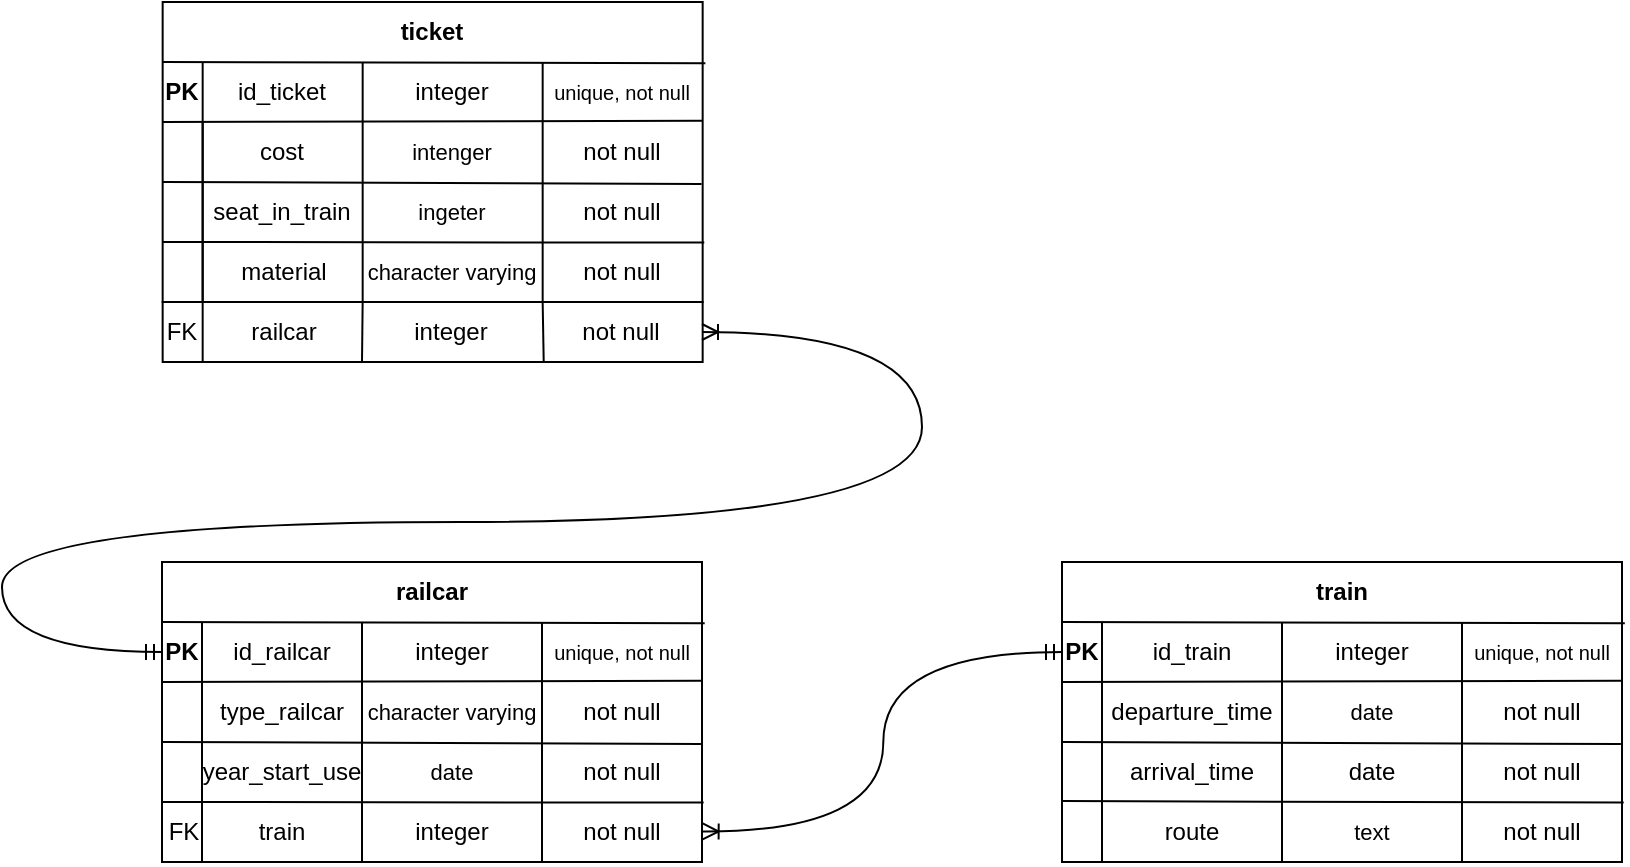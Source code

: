 <mxfile version="20.3.7" type="device"><diagram id="gQiFBLAHBLIhCvb7nNiL" name="Page-1"><mxGraphModel dx="1185" dy="628" grid="1" gridSize="10" guides="1" tooltips="1" connect="1" arrows="1" fold="1" page="1" pageScale="1" pageWidth="827" pageHeight="1169" math="0" shadow="0"><root><mxCell id="0"/><mxCell id="1" parent="0"/><mxCell id="5uEjQwdNtYrOnMrNZGGL-101" value="" style="rounded=0;whiteSpace=wrap;html=1;" parent="1" vertex="1"><mxGeometry x="210.33" y="90" width="270" height="150" as="geometry"/></mxCell><mxCell id="5uEjQwdNtYrOnMrNZGGL-102" value="" style="endArrow=none;html=1;entryX=0;entryY=0.25;entryDx=0;entryDy=0;exitX=1;exitY=0.396;exitDx=0;exitDy=0;exitPerimeter=0;" parent="1" source="5uEjQwdNtYrOnMrNZGGL-101" edge="1"><mxGeometry width="50" height="50" relative="1" as="geometry"><mxPoint x="390.33" y="150" as="sourcePoint"/><mxPoint x="210.33" y="150" as="targetPoint"/></mxGeometry></mxCell><mxCell id="5uEjQwdNtYrOnMrNZGGL-103" value="" style="endArrow=none;html=1;entryX=0;entryY=0.25;entryDx=0;entryDy=0;exitX=0.998;exitY=0.607;exitDx=0;exitDy=0;exitPerimeter=0;" parent="1" source="5uEjQwdNtYrOnMrNZGGL-101" edge="1"><mxGeometry width="50" height="50" relative="1" as="geometry"><mxPoint x="390.33" y="180" as="sourcePoint"/><mxPoint x="210.33" y="180" as="targetPoint"/></mxGeometry></mxCell><mxCell id="5uEjQwdNtYrOnMrNZGGL-104" value="" style="endArrow=none;html=1;entryX=0;entryY=0.25;entryDx=0;entryDy=0;exitX=1.003;exitY=0.802;exitDx=0;exitDy=0;exitPerimeter=0;" parent="1" source="5uEjQwdNtYrOnMrNZGGL-101" edge="1"><mxGeometry width="50" height="50" relative="1" as="geometry"><mxPoint x="390.33" y="210" as="sourcePoint"/><mxPoint x="210.33" y="210" as="targetPoint"/></mxGeometry></mxCell><mxCell id="5uEjQwdNtYrOnMrNZGGL-105" value="" style="endArrow=none;html=1;entryX=0;entryY=0.25;entryDx=0;entryDy=0;exitX=1.005;exitY=0.204;exitDx=0;exitDy=0;exitPerimeter=0;" parent="1" source="5uEjQwdNtYrOnMrNZGGL-101" edge="1"><mxGeometry width="50" height="50" relative="1" as="geometry"><mxPoint x="390.33" y="120" as="sourcePoint"/><mxPoint x="210.33" y="120" as="targetPoint"/></mxGeometry></mxCell><mxCell id="5uEjQwdNtYrOnMrNZGGL-106" value="" style="endArrow=none;html=1;" parent="1" edge="1"><mxGeometry width="50" height="50" relative="1" as="geometry"><mxPoint x="230.33" y="240" as="sourcePoint"/><mxPoint x="230.33" y="120" as="targetPoint"/></mxGeometry></mxCell><mxCell id="5uEjQwdNtYrOnMrNZGGL-107" value="" style="endArrow=none;html=1;" parent="1" edge="1"><mxGeometry width="50" height="50" relative="1" as="geometry"><mxPoint x="310.33" y="240" as="sourcePoint"/><mxPoint x="310.33" y="120" as="targetPoint"/></mxGeometry></mxCell><mxCell id="5uEjQwdNtYrOnMrNZGGL-108" value="" style="endArrow=none;html=1;" parent="1" edge="1"><mxGeometry width="50" height="50" relative="1" as="geometry"><mxPoint x="400.33" y="240" as="sourcePoint"/><mxPoint x="400.33" y="120" as="targetPoint"/></mxGeometry></mxCell><mxCell id="5uEjQwdNtYrOnMrNZGGL-109" value="ticket" style="text;html=1;strokeColor=none;fillColor=none;align=center;verticalAlign=middle;whiteSpace=wrap;rounded=0;fontStyle=1" parent="1" vertex="1"><mxGeometry x="210.0" y="90" width="270" height="30" as="geometry"/></mxCell><mxCell id="5uEjQwdNtYrOnMrNZGGL-110" value="PK" style="text;html=1;strokeColor=none;fillColor=none;align=center;verticalAlign=middle;whiteSpace=wrap;rounded=0;fontStyle=1" parent="1" vertex="1"><mxGeometry x="210.33" y="120" width="20" height="30" as="geometry"/></mxCell><mxCell id="5uEjQwdNtYrOnMrNZGGL-111" value="id_ticket" style="text;html=1;strokeColor=none;fillColor=none;align=center;verticalAlign=middle;whiteSpace=wrap;rounded=0;" parent="1" vertex="1"><mxGeometry x="230.33" y="120" width="80" height="30" as="geometry"/></mxCell><mxCell id="5uEjQwdNtYrOnMrNZGGL-112" value="integer" style="text;html=1;strokeColor=none;fillColor=none;align=center;verticalAlign=middle;whiteSpace=wrap;rounded=0;" parent="1" vertex="1"><mxGeometry x="310.33" y="120" width="90" height="30" as="geometry"/></mxCell><mxCell id="5uEjQwdNtYrOnMrNZGGL-113" value="&lt;font style=&quot;font-size: 10px&quot;&gt;unique, not null&lt;/font&gt;" style="text;html=1;strokeColor=none;fillColor=none;align=center;verticalAlign=middle;whiteSpace=wrap;rounded=0;" parent="1" vertex="1"><mxGeometry x="400.33" y="120" width="80" height="30" as="geometry"/></mxCell><mxCell id="5uEjQwdNtYrOnMrNZGGL-114" value="cost" style="text;html=1;strokeColor=none;fillColor=none;align=center;verticalAlign=middle;whiteSpace=wrap;rounded=0;" parent="1" vertex="1"><mxGeometry x="230.33" y="150" width="80" height="30" as="geometry"/></mxCell><mxCell id="5uEjQwdNtYrOnMrNZGGL-115" value="&lt;font style=&quot;font-size: 11px&quot;&gt;intenger&lt;/font&gt;" style="text;html=1;strokeColor=none;fillColor=none;align=center;verticalAlign=middle;whiteSpace=wrap;rounded=0;" parent="1" vertex="1"><mxGeometry x="310.33" y="150" width="90" height="30" as="geometry"/></mxCell><mxCell id="5uEjQwdNtYrOnMrNZGGL-116" value="not null" style="text;html=1;strokeColor=none;fillColor=none;align=center;verticalAlign=middle;whiteSpace=wrap;rounded=0;" parent="1" vertex="1"><mxGeometry x="400.33" y="150" width="80" height="30" as="geometry"/></mxCell><mxCell id="5uEjQwdNtYrOnMrNZGGL-118" value="seat_in_train" style="text;html=1;strokeColor=none;fillColor=none;align=center;verticalAlign=middle;whiteSpace=wrap;rounded=0;" parent="1" vertex="1"><mxGeometry x="230.0" y="180" width="79.66" height="30" as="geometry"/></mxCell><mxCell id="5uEjQwdNtYrOnMrNZGGL-119" value="&lt;font style=&quot;font-size: 11px&quot;&gt;ingeter&lt;/font&gt;" style="text;html=1;strokeColor=none;fillColor=none;align=center;verticalAlign=middle;whiteSpace=wrap;rounded=0;" parent="1" vertex="1"><mxGeometry x="310.33" y="180" width="90" height="30" as="geometry"/></mxCell><mxCell id="5uEjQwdNtYrOnMrNZGGL-120" value="not null" style="text;html=1;strokeColor=none;fillColor=none;align=center;verticalAlign=middle;whiteSpace=wrap;rounded=0;" parent="1" vertex="1"><mxGeometry x="400.33" y="180" width="80" height="30" as="geometry"/></mxCell><mxCell id="5uEjQwdNtYrOnMrNZGGL-121" value="material" style="text;html=1;strokeColor=none;fillColor=none;align=center;verticalAlign=middle;whiteSpace=wrap;rounded=0;" parent="1" vertex="1"><mxGeometry x="230.67" y="210" width="80" height="30" as="geometry"/></mxCell><mxCell id="5uEjQwdNtYrOnMrNZGGL-122" value="&lt;font style=&quot;font-size: 11px&quot;&gt;character varying&lt;/font&gt;" style="text;html=1;strokeColor=none;fillColor=none;align=center;verticalAlign=middle;whiteSpace=wrap;rounded=0;" parent="1" vertex="1"><mxGeometry x="310.33" y="210" width="90" height="30" as="geometry"/></mxCell><mxCell id="5uEjQwdNtYrOnMrNZGGL-123" value="not null" style="text;html=1;strokeColor=none;fillColor=none;align=center;verticalAlign=middle;whiteSpace=wrap;rounded=0;" parent="1" vertex="1"><mxGeometry x="400.33" y="210" width="80" height="30" as="geometry"/></mxCell><mxCell id="5uEjQwdNtYrOnMrNZGGL-124" value="" style="rounded=0;whiteSpace=wrap;html=1;" parent="1" vertex="1"><mxGeometry x="210.33" y="240" width="270" height="30" as="geometry"/></mxCell><mxCell id="5uEjQwdNtYrOnMrNZGGL-126" value="" style="endArrow=none;html=1;exitX=0;exitY=1;exitDx=0;exitDy=0;" parent="1" source="VApDvZfCdb5Ynhfb6Ah7-11" edge="1"><mxGeometry width="50" height="50" relative="1" as="geometry"><mxPoint x="309.96" y="299.91" as="sourcePoint"/><mxPoint x="310.33" y="240" as="targetPoint"/></mxGeometry></mxCell><mxCell id="5uEjQwdNtYrOnMrNZGGL-127" value="" style="endArrow=none;html=1;exitX=0.023;exitY=0.996;exitDx=0;exitDy=0;exitPerimeter=0;" parent="1" source="VApDvZfCdb5Ynhfb6Ah7-12" edge="1"><mxGeometry width="50" height="50" relative="1" as="geometry"><mxPoint x="400.41" y="299.43" as="sourcePoint"/><mxPoint x="400.33" y="240" as="targetPoint"/></mxGeometry></mxCell><mxCell id="5uEjQwdNtYrOnMrNZGGL-131" value="" style="rounded=0;whiteSpace=wrap;html=1;" parent="1" vertex="1"><mxGeometry x="210.0" y="370" width="270" height="150" as="geometry"/></mxCell><mxCell id="5uEjQwdNtYrOnMrNZGGL-132" value="" style="endArrow=none;html=1;entryX=0;entryY=0.25;entryDx=0;entryDy=0;exitX=1;exitY=0.396;exitDx=0;exitDy=0;exitPerimeter=0;" parent="1" source="5uEjQwdNtYrOnMrNZGGL-131" edge="1"><mxGeometry width="50" height="50" relative="1" as="geometry"><mxPoint x="390" y="430" as="sourcePoint"/><mxPoint x="210.0" y="430" as="targetPoint"/></mxGeometry></mxCell><mxCell id="5uEjQwdNtYrOnMrNZGGL-133" value="" style="endArrow=none;html=1;entryX=0;entryY=0.25;entryDx=0;entryDy=0;exitX=0.998;exitY=0.607;exitDx=0;exitDy=0;exitPerimeter=0;" parent="1" source="5uEjQwdNtYrOnMrNZGGL-131" edge="1"><mxGeometry width="50" height="50" relative="1" as="geometry"><mxPoint x="390" y="460" as="sourcePoint"/><mxPoint x="210.0" y="460" as="targetPoint"/></mxGeometry></mxCell><mxCell id="5uEjQwdNtYrOnMrNZGGL-134" value="" style="endArrow=none;html=1;entryX=0;entryY=0.25;entryDx=0;entryDy=0;exitX=1.003;exitY=0.802;exitDx=0;exitDy=0;exitPerimeter=0;" parent="1" source="5uEjQwdNtYrOnMrNZGGL-131" edge="1"><mxGeometry width="50" height="50" relative="1" as="geometry"><mxPoint x="390" y="490" as="sourcePoint"/><mxPoint x="210.0" y="490" as="targetPoint"/></mxGeometry></mxCell><mxCell id="5uEjQwdNtYrOnMrNZGGL-135" value="" style="endArrow=none;html=1;entryX=0;entryY=0.25;entryDx=0;entryDy=0;exitX=1.005;exitY=0.204;exitDx=0;exitDy=0;exitPerimeter=0;" parent="1" source="5uEjQwdNtYrOnMrNZGGL-131" edge="1"><mxGeometry width="50" height="50" relative="1" as="geometry"><mxPoint x="390" y="400" as="sourcePoint"/><mxPoint x="210.0" y="400" as="targetPoint"/></mxGeometry></mxCell><mxCell id="5uEjQwdNtYrOnMrNZGGL-136" value="" style="endArrow=none;html=1;" parent="1" edge="1"><mxGeometry width="50" height="50" relative="1" as="geometry"><mxPoint x="230.0" y="520" as="sourcePoint"/><mxPoint x="230.0" y="400" as="targetPoint"/></mxGeometry></mxCell><mxCell id="5uEjQwdNtYrOnMrNZGGL-137" value="" style="endArrow=none;html=1;" parent="1" edge="1"><mxGeometry width="50" height="50" relative="1" as="geometry"><mxPoint x="310" y="520" as="sourcePoint"/><mxPoint x="310" y="400" as="targetPoint"/></mxGeometry></mxCell><mxCell id="5uEjQwdNtYrOnMrNZGGL-138" value="" style="endArrow=none;html=1;" parent="1" edge="1"><mxGeometry width="50" height="50" relative="1" as="geometry"><mxPoint x="400" y="520" as="sourcePoint"/><mxPoint x="400" y="400" as="targetPoint"/></mxGeometry></mxCell><mxCell id="5uEjQwdNtYrOnMrNZGGL-139" value="&lt;b&gt;railcar&lt;/b&gt;" style="text;html=1;strokeColor=none;fillColor=none;align=center;verticalAlign=middle;whiteSpace=wrap;rounded=0;" parent="1" vertex="1"><mxGeometry x="210.0" y="370" width="270" height="30" as="geometry"/></mxCell><mxCell id="5uEjQwdNtYrOnMrNZGGL-140" value="PK" style="text;html=1;strokeColor=none;fillColor=none;align=center;verticalAlign=middle;whiteSpace=wrap;rounded=0;fontStyle=1" parent="1" vertex="1"><mxGeometry x="210.0" y="400" width="20" height="30" as="geometry"/></mxCell><mxCell id="5uEjQwdNtYrOnMrNZGGL-141" value="id_railcar" style="text;html=1;strokeColor=none;fillColor=none;align=center;verticalAlign=middle;whiteSpace=wrap;rounded=0;" parent="1" vertex="1"><mxGeometry x="230.0" y="400" width="80" height="30" as="geometry"/></mxCell><mxCell id="5uEjQwdNtYrOnMrNZGGL-142" value="integer" style="text;html=1;strokeColor=none;fillColor=none;align=center;verticalAlign=middle;whiteSpace=wrap;rounded=0;" parent="1" vertex="1"><mxGeometry x="310" y="400" width="90" height="30" as="geometry"/></mxCell><mxCell id="5uEjQwdNtYrOnMrNZGGL-143" value="&lt;font style=&quot;font-size: 10px&quot;&gt;unique, not null&lt;/font&gt;" style="text;html=1;strokeColor=none;fillColor=none;align=center;verticalAlign=middle;whiteSpace=wrap;rounded=0;" parent="1" vertex="1"><mxGeometry x="400" y="400" width="80" height="30" as="geometry"/></mxCell><mxCell id="5uEjQwdNtYrOnMrNZGGL-144" value="type_railcar" style="text;html=1;strokeColor=none;fillColor=none;align=center;verticalAlign=middle;whiteSpace=wrap;rounded=0;" parent="1" vertex="1"><mxGeometry x="230.0" y="430" width="80" height="30" as="geometry"/></mxCell><mxCell id="5uEjQwdNtYrOnMrNZGGL-145" value="&lt;font style=&quot;font-size: 11px&quot;&gt;character varying&lt;/font&gt;" style="text;html=1;strokeColor=none;fillColor=none;align=center;verticalAlign=middle;whiteSpace=wrap;rounded=0;" parent="1" vertex="1"><mxGeometry x="310" y="430" width="90" height="30" as="geometry"/></mxCell><mxCell id="5uEjQwdNtYrOnMrNZGGL-146" value="not null" style="text;html=1;strokeColor=none;fillColor=none;align=center;verticalAlign=middle;whiteSpace=wrap;rounded=0;" parent="1" vertex="1"><mxGeometry x="400" y="430" width="80" height="30" as="geometry"/></mxCell><mxCell id="5uEjQwdNtYrOnMrNZGGL-148" value="year_start_use" style="text;html=1;strokeColor=none;fillColor=none;align=center;verticalAlign=middle;whiteSpace=wrap;rounded=0;" parent="1" vertex="1"><mxGeometry x="230.0" y="460" width="80" height="30" as="geometry"/></mxCell><mxCell id="5uEjQwdNtYrOnMrNZGGL-149" value="&lt;font style=&quot;font-size: 11px&quot;&gt;date&lt;/font&gt;" style="text;html=1;strokeColor=none;fillColor=none;align=center;verticalAlign=middle;whiteSpace=wrap;rounded=0;" parent="1" vertex="1"><mxGeometry x="310" y="460" width="90" height="30" as="geometry"/></mxCell><mxCell id="5uEjQwdNtYrOnMrNZGGL-150" value="not null" style="text;html=1;strokeColor=none;fillColor=none;align=center;verticalAlign=middle;whiteSpace=wrap;rounded=0;" parent="1" vertex="1"><mxGeometry x="400" y="460" width="80" height="30" as="geometry"/></mxCell><mxCell id="5uEjQwdNtYrOnMrNZGGL-151" value="train" style="text;html=1;strokeColor=none;fillColor=none;align=center;verticalAlign=middle;whiteSpace=wrap;rounded=0;" parent="1" vertex="1"><mxGeometry x="230.0" y="490" width="80" height="30" as="geometry"/></mxCell><mxCell id="5uEjQwdNtYrOnMrNZGGL-152" value="&lt;font style=&quot;font-size: 12px&quot;&gt;integer&lt;/font&gt;" style="text;html=1;strokeColor=none;fillColor=none;align=center;verticalAlign=middle;whiteSpace=wrap;rounded=0;" parent="1" vertex="1"><mxGeometry x="310" y="490" width="90" height="30" as="geometry"/></mxCell><mxCell id="5uEjQwdNtYrOnMrNZGGL-153" value="not null" style="text;html=1;strokeColor=none;fillColor=none;align=center;verticalAlign=middle;whiteSpace=wrap;rounded=0;" parent="1" vertex="1"><mxGeometry x="400" y="490" width="80" height="30" as="geometry"/></mxCell><mxCell id="5uEjQwdNtYrOnMrNZGGL-161" value="" style="rounded=0;whiteSpace=wrap;html=1;" parent="1" vertex="1"><mxGeometry x="660" y="370" width="280" height="150" as="geometry"/></mxCell><mxCell id="5uEjQwdNtYrOnMrNZGGL-162" value="" style="endArrow=none;html=1;entryX=0;entryY=1;entryDx=0;entryDy=0;exitX=1;exitY=0.396;exitDx=0;exitDy=0;exitPerimeter=0;" parent="1" source="5uEjQwdNtYrOnMrNZGGL-161" target="5uEjQwdNtYrOnMrNZGGL-170" edge="1"><mxGeometry width="50" height="50" relative="1" as="geometry"><mxPoint x="850" y="430" as="sourcePoint"/><mxPoint x="670" y="430" as="targetPoint"/></mxGeometry></mxCell><mxCell id="5uEjQwdNtYrOnMrNZGGL-163" value="" style="endArrow=none;html=1;entryX=0.001;entryY=0.6;entryDx=0;entryDy=0;exitX=0.998;exitY=0.607;exitDx=0;exitDy=0;exitPerimeter=0;entryPerimeter=0;" parent="1" source="5uEjQwdNtYrOnMrNZGGL-161" target="5uEjQwdNtYrOnMrNZGGL-161" edge="1"><mxGeometry width="50" height="50" relative="1" as="geometry"><mxPoint x="850" y="460" as="sourcePoint"/><mxPoint x="670" y="460" as="targetPoint"/></mxGeometry></mxCell><mxCell id="5uEjQwdNtYrOnMrNZGGL-164" value="" style="endArrow=none;html=1;entryX=0.001;entryY=0.797;entryDx=0;entryDy=0;exitX=1.003;exitY=0.802;exitDx=0;exitDy=0;exitPerimeter=0;entryPerimeter=0;" parent="1" source="5uEjQwdNtYrOnMrNZGGL-161" target="5uEjQwdNtYrOnMrNZGGL-161" edge="1"><mxGeometry width="50" height="50" relative="1" as="geometry"><mxPoint x="850" y="490" as="sourcePoint"/><mxPoint x="670" y="490" as="targetPoint"/></mxGeometry></mxCell><mxCell id="5uEjQwdNtYrOnMrNZGGL-165" value="" style="endArrow=none;html=1;entryX=0;entryY=0;entryDx=0;entryDy=0;exitX=1.005;exitY=0.204;exitDx=0;exitDy=0;exitPerimeter=0;" parent="1" source="5uEjQwdNtYrOnMrNZGGL-161" target="5uEjQwdNtYrOnMrNZGGL-170" edge="1"><mxGeometry width="50" height="50" relative="1" as="geometry"><mxPoint x="850" y="400" as="sourcePoint"/><mxPoint x="670" y="400" as="targetPoint"/></mxGeometry></mxCell><mxCell id="5uEjQwdNtYrOnMrNZGGL-166" value="" style="endArrow=none;html=1;" parent="1" edge="1"><mxGeometry width="50" height="50" relative="1" as="geometry"><mxPoint x="680" y="520" as="sourcePoint"/><mxPoint x="680" y="400" as="targetPoint"/></mxGeometry></mxCell><mxCell id="5uEjQwdNtYrOnMrNZGGL-167" value="" style="endArrow=none;html=1;" parent="1" edge="1"><mxGeometry width="50" height="50" relative="1" as="geometry"><mxPoint x="770" y="520" as="sourcePoint"/><mxPoint x="770" y="400" as="targetPoint"/></mxGeometry></mxCell><mxCell id="5uEjQwdNtYrOnMrNZGGL-168" value="" style="endArrow=none;html=1;" parent="1" edge="1"><mxGeometry width="50" height="50" relative="1" as="geometry"><mxPoint x="860" y="520" as="sourcePoint"/><mxPoint x="860" y="400" as="targetPoint"/></mxGeometry></mxCell><mxCell id="5uEjQwdNtYrOnMrNZGGL-169" value="train" style="text;html=1;strokeColor=none;fillColor=none;align=center;verticalAlign=middle;whiteSpace=wrap;rounded=0;fontStyle=1" parent="1" vertex="1"><mxGeometry x="660" y="370" width="280" height="30" as="geometry"/></mxCell><mxCell id="5uEjQwdNtYrOnMrNZGGL-170" value="PK" style="text;html=1;strokeColor=none;fillColor=none;align=center;verticalAlign=middle;whiteSpace=wrap;rounded=0;fontStyle=1" parent="1" vertex="1"><mxGeometry x="660" y="400" width="20" height="30" as="geometry"/></mxCell><mxCell id="5uEjQwdNtYrOnMrNZGGL-171" value="id_train" style="text;html=1;strokeColor=none;fillColor=none;align=center;verticalAlign=middle;whiteSpace=wrap;rounded=0;" parent="1" vertex="1"><mxGeometry x="680" y="400" width="90" height="30" as="geometry"/></mxCell><mxCell id="5uEjQwdNtYrOnMrNZGGL-172" value="integer" style="text;html=1;strokeColor=none;fillColor=none;align=center;verticalAlign=middle;whiteSpace=wrap;rounded=0;" parent="1" vertex="1"><mxGeometry x="770" y="400" width="90" height="30" as="geometry"/></mxCell><mxCell id="5uEjQwdNtYrOnMrNZGGL-173" value="&lt;font style=&quot;font-size: 10px&quot;&gt;unique, not null&lt;/font&gt;" style="text;html=1;strokeColor=none;fillColor=none;align=center;verticalAlign=middle;whiteSpace=wrap;rounded=0;" parent="1" vertex="1"><mxGeometry x="860" y="400" width="80" height="30" as="geometry"/></mxCell><mxCell id="5uEjQwdNtYrOnMrNZGGL-174" value="departure_time" style="text;html=1;strokeColor=none;fillColor=none;align=center;verticalAlign=middle;whiteSpace=wrap;rounded=0;" parent="1" vertex="1"><mxGeometry x="680" y="430" width="90" height="30" as="geometry"/></mxCell><mxCell id="5uEjQwdNtYrOnMrNZGGL-175" value="&lt;font style=&quot;font-size: 11px&quot;&gt;date&lt;/font&gt;" style="text;html=1;strokeColor=none;fillColor=none;align=center;verticalAlign=middle;whiteSpace=wrap;rounded=0;" parent="1" vertex="1"><mxGeometry x="770" y="430" width="90" height="30" as="geometry"/></mxCell><mxCell id="5uEjQwdNtYrOnMrNZGGL-176" value="not null" style="text;html=1;strokeColor=none;fillColor=none;align=center;verticalAlign=middle;whiteSpace=wrap;rounded=0;" parent="1" vertex="1"><mxGeometry x="860" y="430" width="80" height="30" as="geometry"/></mxCell><mxCell id="5uEjQwdNtYrOnMrNZGGL-178" value="arrival_time" style="text;html=1;strokeColor=none;fillColor=none;align=center;verticalAlign=middle;whiteSpace=wrap;rounded=0;" parent="1" vertex="1"><mxGeometry x="680" y="460" width="90" height="30" as="geometry"/></mxCell><mxCell id="5uEjQwdNtYrOnMrNZGGL-179" value="date" style="text;html=1;strokeColor=none;fillColor=none;align=center;verticalAlign=middle;whiteSpace=wrap;rounded=0;" parent="1" vertex="1"><mxGeometry x="770" y="460" width="90" height="30" as="geometry"/></mxCell><mxCell id="5uEjQwdNtYrOnMrNZGGL-180" value="not null" style="text;html=1;strokeColor=none;fillColor=none;align=center;verticalAlign=middle;whiteSpace=wrap;rounded=0;" parent="1" vertex="1"><mxGeometry x="860" y="460" width="80" height="30" as="geometry"/></mxCell><mxCell id="5uEjQwdNtYrOnMrNZGGL-181" value="route" style="text;html=1;strokeColor=none;fillColor=none;align=center;verticalAlign=middle;whiteSpace=wrap;rounded=0;" parent="1" vertex="1"><mxGeometry x="680" y="490" width="90" height="30" as="geometry"/></mxCell><mxCell id="5uEjQwdNtYrOnMrNZGGL-182" value="&lt;span style=&quot;font-size: 11px;&quot;&gt;text&lt;br&gt;&lt;/span&gt;" style="text;html=1;strokeColor=none;fillColor=none;align=center;verticalAlign=middle;whiteSpace=wrap;rounded=0;" parent="1" vertex="1"><mxGeometry x="770" y="490" width="90" height="30" as="geometry"/></mxCell><mxCell id="5uEjQwdNtYrOnMrNZGGL-183" value="not null" style="text;html=1;strokeColor=none;fillColor=none;align=center;verticalAlign=middle;whiteSpace=wrap;rounded=0;" parent="1" vertex="1"><mxGeometry x="860" y="490" width="80" height="30" as="geometry"/></mxCell><mxCell id="VApDvZfCdb5Ynhfb6Ah7-9" value="FK" style="text;html=1;strokeColor=none;fillColor=none;align=center;verticalAlign=middle;whiteSpace=wrap;rounded=0;" parent="1" vertex="1"><mxGeometry x="210" y="240" width="20" height="30" as="geometry"/></mxCell><mxCell id="VApDvZfCdb5Ynhfb6Ah7-10" value="railcar" style="text;html=1;strokeColor=none;fillColor=none;align=center;verticalAlign=middle;whiteSpace=wrap;rounded=0;" parent="1" vertex="1"><mxGeometry x="230.67" y="240" width="79.66" height="30" as="geometry"/></mxCell><mxCell id="VApDvZfCdb5Ynhfb6Ah7-11" value="integer" style="text;html=1;strokeColor=none;fillColor=none;align=center;verticalAlign=middle;whiteSpace=wrap;rounded=0;" parent="1" vertex="1"><mxGeometry x="310" y="240" width="88.99" height="30" as="geometry"/></mxCell><mxCell id="VApDvZfCdb5Ynhfb6Ah7-12" value="not null" style="text;html=1;strokeColor=none;fillColor=none;align=center;verticalAlign=middle;whiteSpace=wrap;rounded=0;" parent="1" vertex="1"><mxGeometry x="398.99" y="240" width="81.01" height="30" as="geometry"/></mxCell><mxCell id="VApDvZfCdb5Ynhfb6Ah7-14" value="FK" style="text;html=1;strokeColor=none;fillColor=none;align=center;verticalAlign=middle;whiteSpace=wrap;rounded=0;" parent="1" vertex="1"><mxGeometry x="210.67" y="490" width="20" height="30" as="geometry"/></mxCell><mxCell id="VApDvZfCdb5Ynhfb6Ah7-30" style="edgeStyle=orthogonalEdgeStyle;curved=1;orthogonalLoop=1;jettySize=auto;html=1;startArrow=ERoneToMany;startFill=0;endArrow=ERmandOne;endFill=0;entryX=0;entryY=0.5;entryDx=0;entryDy=0;" parent="1" target="5uEjQwdNtYrOnMrNZGGL-170" edge="1"><mxGeometry relative="1" as="geometry"><mxPoint x="480.33" y="504.71" as="sourcePoint"/><mxPoint x="600.33" y="504.71" as="targetPoint"/></mxGeometry></mxCell><mxCell id="VApDvZfCdb5Ynhfb6Ah7-32" style="edgeStyle=orthogonalEdgeStyle;curved=1;orthogonalLoop=1;jettySize=auto;html=1;startArrow=ERoneToMany;startFill=0;endArrow=ERmandOne;endFill=0;entryX=0;entryY=0.5;entryDx=0;entryDy=0;exitX=1;exitY=0.5;exitDx=0;exitDy=0;" parent="1" target="5uEjQwdNtYrOnMrNZGGL-140" edge="1" source="VApDvZfCdb5Ynhfb6Ah7-12"><mxGeometry relative="1" as="geometry"><Array as="points"><mxPoint x="590" y="255"/><mxPoint x="590" y="350"/><mxPoint x="130" y="350"/><mxPoint x="130" y="415"/></Array><mxPoint x="440" y="270" as="sourcePoint"/><mxPoint x="170" y="350" as="targetPoint"/></mxGeometry></mxCell><mxCell id="VApDvZfCdb5Ynhfb6Ah7-34" value="" style="endArrow=none;html=1;" parent="1" edge="1"><mxGeometry width="50" height="50" relative="1" as="geometry"><mxPoint x="230.33" y="270" as="sourcePoint"/><mxPoint x="230.33" y="150" as="targetPoint"/></mxGeometry></mxCell></root></mxGraphModel></diagram></mxfile>